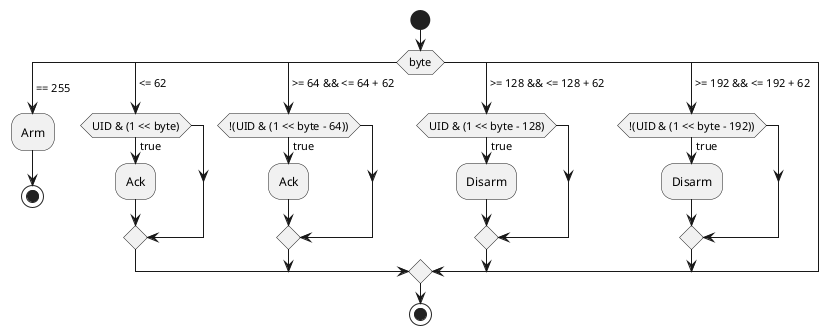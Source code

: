 @startuml

start

switch (byte)
case ( == 255)
  :Arm;
  stop
case ( <= 62) 
  if (UID & (1 << byte)) then (true)
    :Ack;
  endif
case ( >= 64 && <= 64 + 62 )
  if (!(UID & (1 << byte - 64))) then (true)
    :Ack;
  endif
case ( >= 128 && <= 128 + 62 )
  if (UID & (1 << byte - 128)) then (true)
    :Disarm;
  endif
case ( >= 192 && <= 192 + 62 )
  if (!(UID & (1 << byte - 192))) then (true)
    :Disarm;
  endif
case ( )
endswitch

stop

@enduml